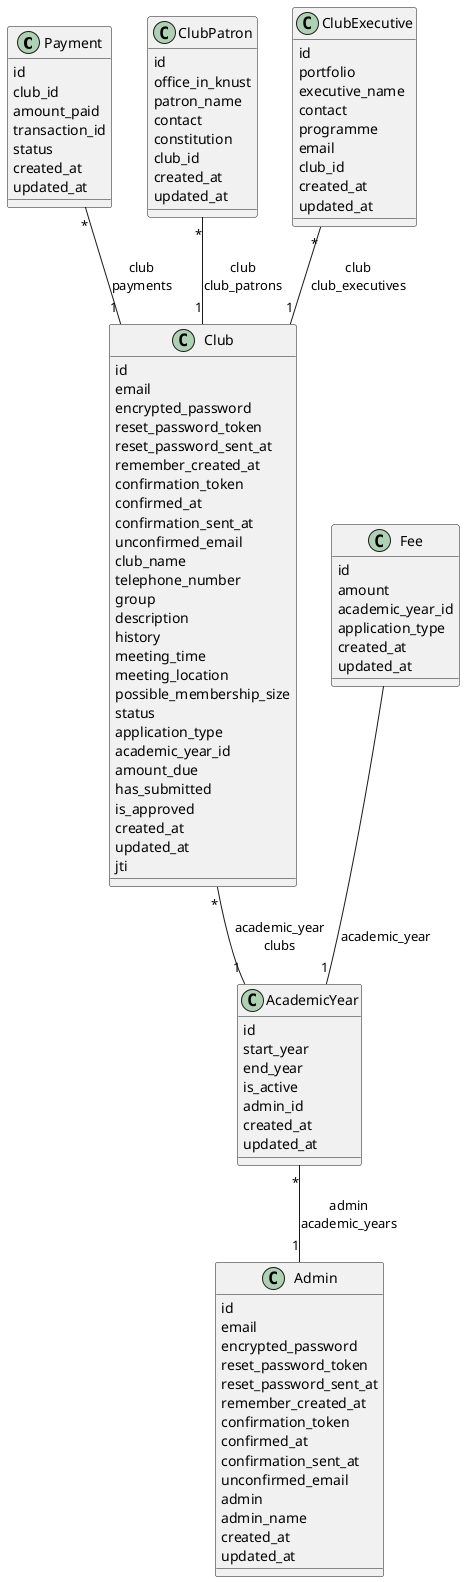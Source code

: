 @startuml
class Payment  {
    id
    club_id
    amount_paid
    transaction_id
    status
    created_at
    updated_at
}

class Fee  {
    id
    amount
    academic_year_id
    application_type
    created_at
    updated_at
}

class ClubPatron  {
    id
    office_in_knust
    patron_name
    contact
    constitution
    club_id
    created_at
    updated_at
}

class ClubExecutive  {
    id
    portfolio
    executive_name
    contact
    programme
    email
    club_id
    created_at
    updated_at
}

class AcademicYear  {
    id
    start_year
    end_year
    is_active
    admin_id
    created_at
    updated_at
}

class Club  {
    id
    email
    encrypted_password
    reset_password_token
    reset_password_sent_at
    remember_created_at
    confirmation_token
    confirmed_at
    confirmation_sent_at
    unconfirmed_email
    club_name
    telephone_number
    group
    description
    history
    meeting_time
    meeting_location
    possible_membership_size
    status
    application_type
    academic_year_id
    amount_due
    has_submitted
    is_approved
    created_at
    updated_at
    jti
}

class Admin  {
    id
    email
    encrypted_password
    reset_password_token
    reset_password_sent_at
    remember_created_at
    confirmation_token
    confirmed_at
    confirmation_sent_at
    unconfirmed_email
    admin
    admin_name
    created_at
    updated_at
}

Payment "*" -- "1" Club : "club\npayments"
Fee -- "1" AcademicYear : "academic_year"
ClubPatron "*" -- "1" Club : "club\nclub_patrons"
ClubExecutive "*" -- "1" Club : "club\nclub_executives"
AcademicYear "*" -- "1" Admin : "admin\nacademic_years"
Club "*" -- "1" AcademicYear : "academic_year\nclubs"

@enduml
